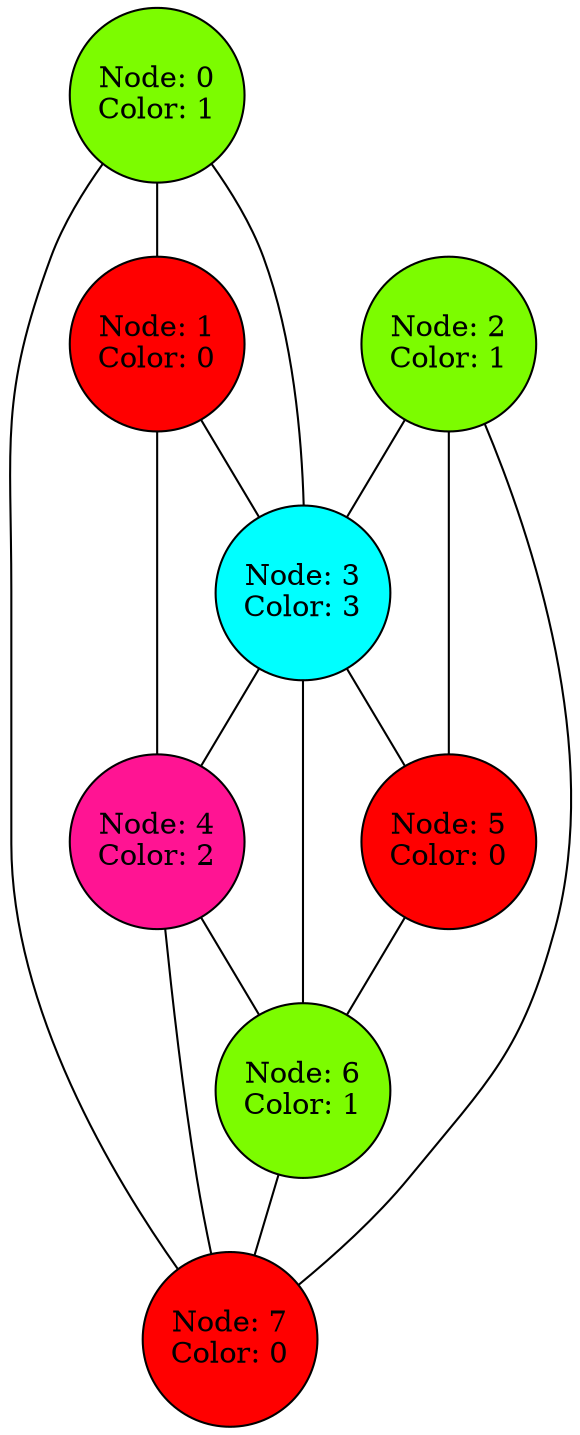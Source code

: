 digraph HelloGraph {
	node [shape="circle", style="filled", margin="0.01"];
	edge [dir="none"];

	"box0" [label="Node: 0\nColor: 1", fillcolor="lawngreen"];
	"box1" [label="Node: 1\nColor: 0", fillcolor="red"];
	"box2" [label="Node: 2\nColor: 1", fillcolor="lawngreen"];
	"box3" [label="Node: 3\nColor: 3", fillcolor="cyan"];
	"box4" [label="Node: 4\nColor: 2", fillcolor="deeppink"];
	"box5" [label="Node: 5\nColor: 0", fillcolor="red"];
	"box6" [label="Node: 6\nColor: 1", fillcolor="lawngreen"];
	"box7" [label="Node: 7\nColor: 0", fillcolor="red"];

	"box0" -> "box1";
	"box0" -> "box3";
	"box0" -> "box7";
	"box1" -> "box3";
	"box1" -> "box4";
	"box2" -> "box3";
	"box2" -> "box5";
	"box2" -> "box7";
	"box3" -> "box4";
	"box3" -> "box5";
	"box3" -> "box6";
	"box4" -> "box6";
	"box4" -> "box7";
	"box5" -> "box6";
	"box6" -> "box7";
}
